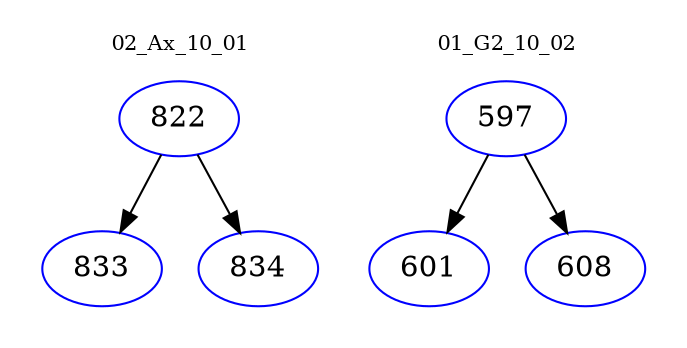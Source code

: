 digraph{
subgraph cluster_0 {
color = white
label = "02_Ax_10_01";
fontsize=10;
T0_822 [label="822", color="blue"]
T0_822 -> T0_833 [color="black"]
T0_833 [label="833", color="blue"]
T0_822 -> T0_834 [color="black"]
T0_834 [label="834", color="blue"]
}
subgraph cluster_1 {
color = white
label = "01_G2_10_02";
fontsize=10;
T1_597 [label="597", color="blue"]
T1_597 -> T1_601 [color="black"]
T1_601 [label="601", color="blue"]
T1_597 -> T1_608 [color="black"]
T1_608 [label="608", color="blue"]
}
}
